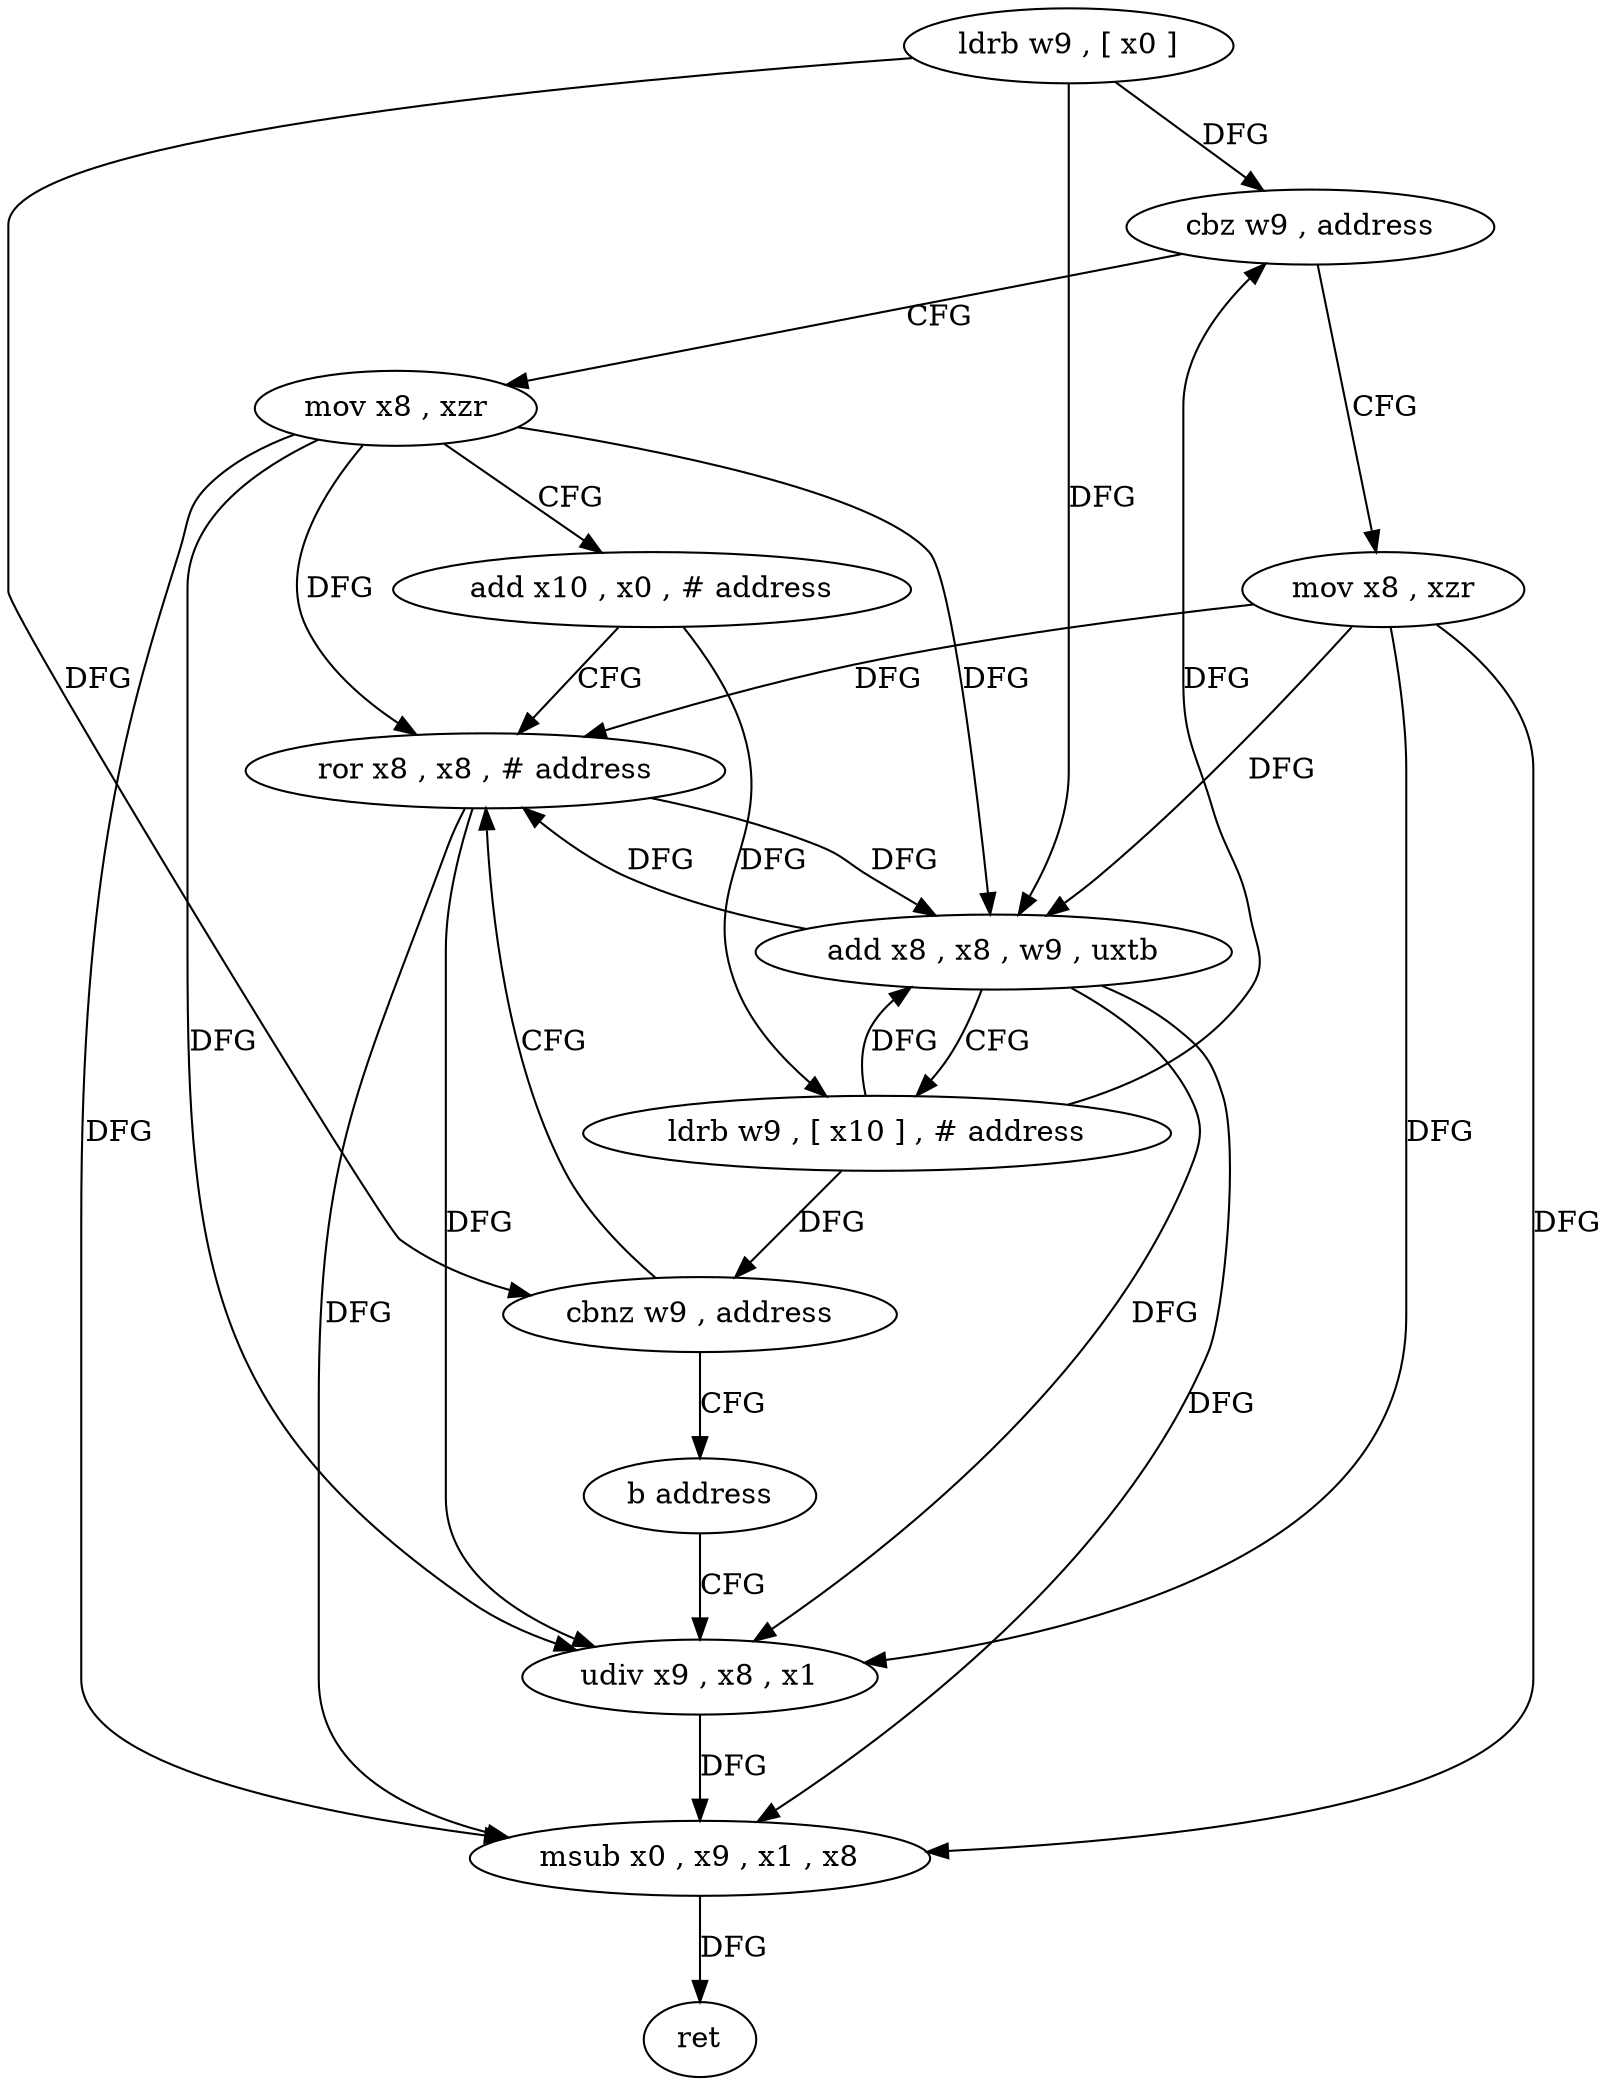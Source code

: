 digraph "func" {
"4264208" [label = "ldrb w9 , [ x0 ]" ]
"4264212" [label = "cbz w9 , address" ]
"4264244" [label = "mov x8 , xzr" ]
"4264216" [label = "mov x8 , xzr" ]
"4264248" [label = "udiv x9 , x8 , x1" ]
"4264220" [label = "add x10 , x0 , # address" ]
"4264224" [label = "ror x8 , x8 , # address" ]
"4264228" [label = "add x8 , x8 , w9 , uxtb" ]
"4264232" [label = "ldrb w9 , [ x10 ] , # address" ]
"4264236" [label = "cbnz w9 , address" ]
"4264240" [label = "b address" ]
"4264252" [label = "msub x0 , x9 , x1 , x8" ]
"4264256" [label = "ret" ]
"4264208" -> "4264212" [ label = "DFG" ]
"4264208" -> "4264228" [ label = "DFG" ]
"4264208" -> "4264236" [ label = "DFG" ]
"4264212" -> "4264244" [ label = "CFG" ]
"4264212" -> "4264216" [ label = "CFG" ]
"4264244" -> "4264248" [ label = "DFG" ]
"4264244" -> "4264252" [ label = "DFG" ]
"4264244" -> "4264224" [ label = "DFG" ]
"4264244" -> "4264228" [ label = "DFG" ]
"4264216" -> "4264220" [ label = "CFG" ]
"4264216" -> "4264248" [ label = "DFG" ]
"4264216" -> "4264252" [ label = "DFG" ]
"4264216" -> "4264224" [ label = "DFG" ]
"4264216" -> "4264228" [ label = "DFG" ]
"4264248" -> "4264252" [ label = "DFG" ]
"4264220" -> "4264224" [ label = "CFG" ]
"4264220" -> "4264232" [ label = "DFG" ]
"4264224" -> "4264228" [ label = "DFG" ]
"4264224" -> "4264248" [ label = "DFG" ]
"4264224" -> "4264252" [ label = "DFG" ]
"4264228" -> "4264232" [ label = "CFG" ]
"4264228" -> "4264224" [ label = "DFG" ]
"4264228" -> "4264248" [ label = "DFG" ]
"4264228" -> "4264252" [ label = "DFG" ]
"4264232" -> "4264236" [ label = "DFG" ]
"4264232" -> "4264212" [ label = "DFG" ]
"4264232" -> "4264228" [ label = "DFG" ]
"4264236" -> "4264224" [ label = "CFG" ]
"4264236" -> "4264240" [ label = "CFG" ]
"4264240" -> "4264248" [ label = "CFG" ]
"4264252" -> "4264256" [ label = "DFG" ]
}
